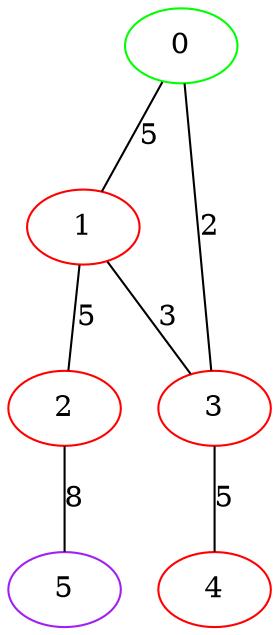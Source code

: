 graph "" {
0 [color=green, weight=2];
1 [color=red, weight=1];
2 [color=red, weight=1];
3 [color=red, weight=1];
4 [color=red, weight=1];
5 [color=purple, weight=4];
0 -- 1  [key=0, label=5];
0 -- 3  [key=0, label=2];
1 -- 2  [key=0, label=5];
1 -- 3  [key=0, label=3];
2 -- 5  [key=0, label=8];
3 -- 4  [key=0, label=5];
}
